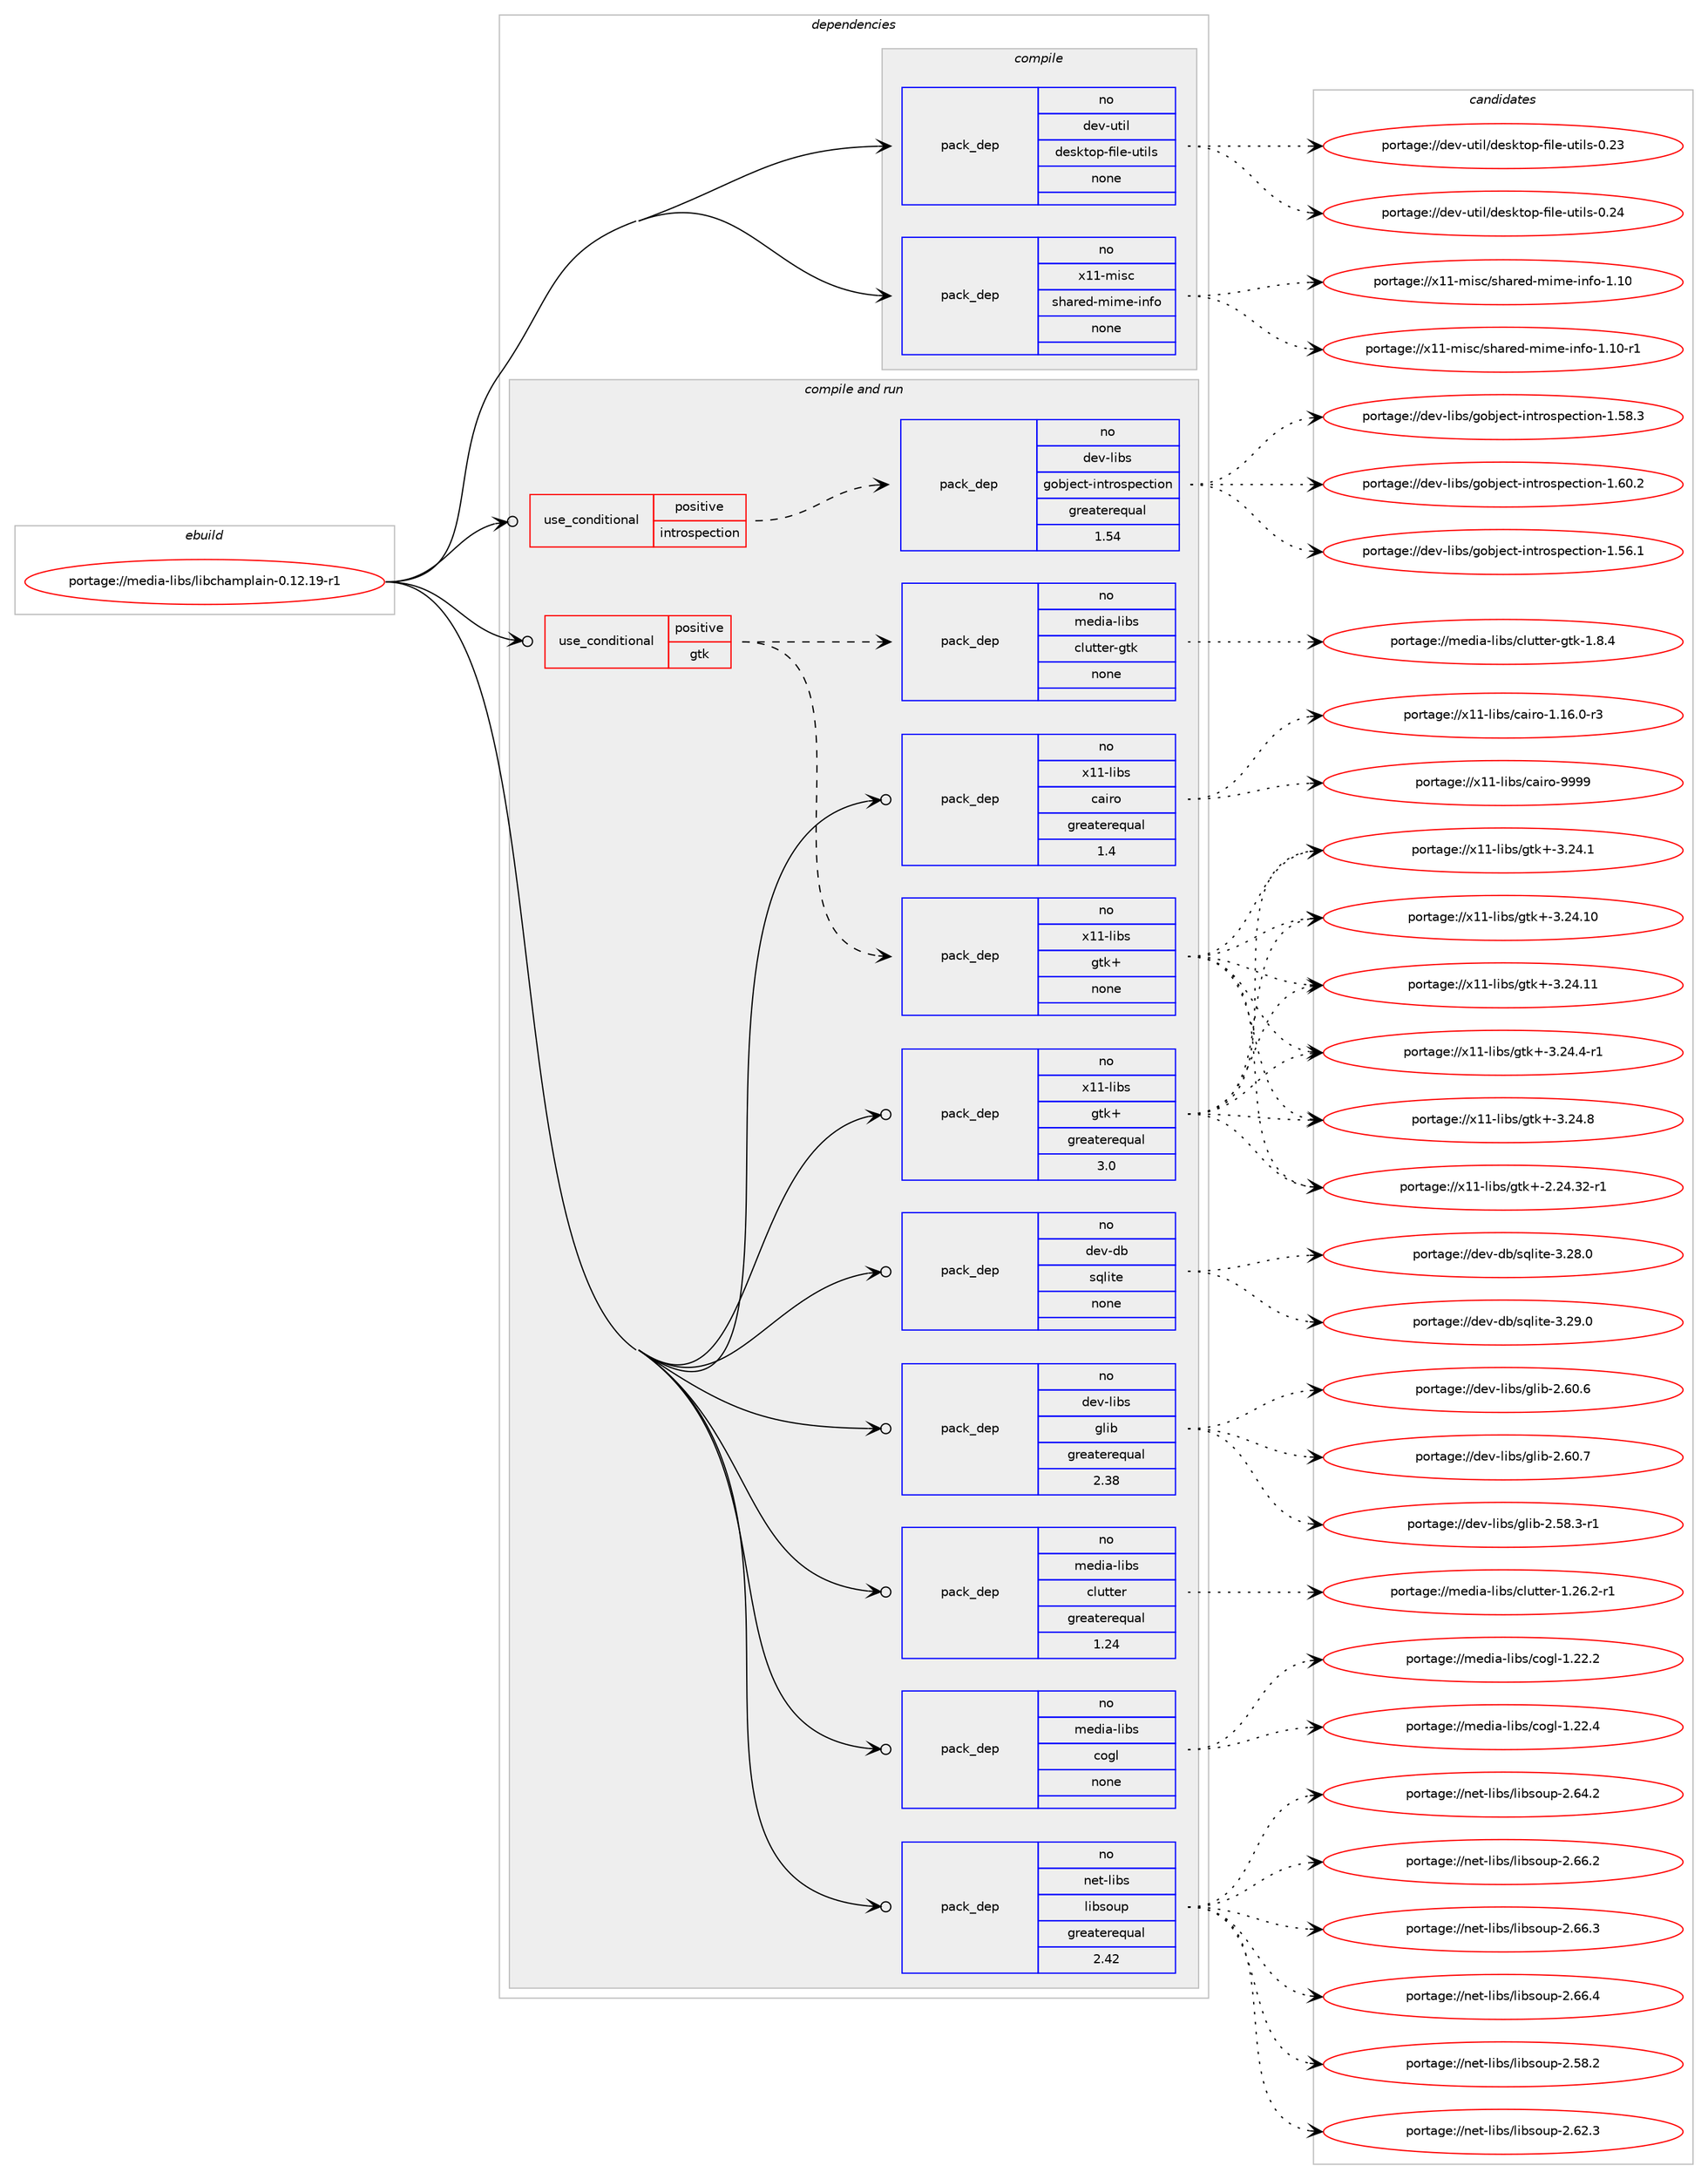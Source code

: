 digraph prolog {

# *************
# Graph options
# *************

newrank=true;
concentrate=true;
compound=true;
graph [rankdir=LR,fontname=Helvetica,fontsize=10,ranksep=1.5];#, ranksep=2.5, nodesep=0.2];
edge  [arrowhead=vee];
node  [fontname=Helvetica,fontsize=10];

# **********
# The ebuild
# **********

subgraph cluster_leftcol {
color=gray;
rank=same;
label=<<i>ebuild</i>>;
id [label="portage://media-libs/libchamplain-0.12.19-r1", color=red, width=4, href="../media-libs/libchamplain-0.12.19-r1.svg"];
}

# ****************
# The dependencies
# ****************

subgraph cluster_midcol {
color=gray;
label=<<i>dependencies</i>>;
subgraph cluster_compile {
fillcolor="#eeeeee";
style=filled;
label=<<i>compile</i>>;
subgraph pack235012 {
dependency320125 [label=<<TABLE BORDER="0" CELLBORDER="1" CELLSPACING="0" CELLPADDING="4" WIDTH="220"><TR><TD ROWSPAN="6" CELLPADDING="30">pack_dep</TD></TR><TR><TD WIDTH="110">no</TD></TR><TR><TD>dev-util</TD></TR><TR><TD>desktop-file-utils</TD></TR><TR><TD>none</TD></TR><TR><TD></TD></TR></TABLE>>, shape=none, color=blue];
}
id:e -> dependency320125:w [weight=20,style="solid",arrowhead="vee"];
subgraph pack235013 {
dependency320126 [label=<<TABLE BORDER="0" CELLBORDER="1" CELLSPACING="0" CELLPADDING="4" WIDTH="220"><TR><TD ROWSPAN="6" CELLPADDING="30">pack_dep</TD></TR><TR><TD WIDTH="110">no</TD></TR><TR><TD>x11-misc</TD></TR><TR><TD>shared-mime-info</TD></TR><TR><TD>none</TD></TR><TR><TD></TD></TR></TABLE>>, shape=none, color=blue];
}
id:e -> dependency320126:w [weight=20,style="solid",arrowhead="vee"];
}
subgraph cluster_compileandrun {
fillcolor="#eeeeee";
style=filled;
label=<<i>compile and run</i>>;
subgraph cond79933 {
dependency320127 [label=<<TABLE BORDER="0" CELLBORDER="1" CELLSPACING="0" CELLPADDING="4"><TR><TD ROWSPAN="3" CELLPADDING="10">use_conditional</TD></TR><TR><TD>positive</TD></TR><TR><TD>gtk</TD></TR></TABLE>>, shape=none, color=red];
subgraph pack235014 {
dependency320128 [label=<<TABLE BORDER="0" CELLBORDER="1" CELLSPACING="0" CELLPADDING="4" WIDTH="220"><TR><TD ROWSPAN="6" CELLPADDING="30">pack_dep</TD></TR><TR><TD WIDTH="110">no</TD></TR><TR><TD>x11-libs</TD></TR><TR><TD>gtk+</TD></TR><TR><TD>none</TD></TR><TR><TD></TD></TR></TABLE>>, shape=none, color=blue];
}
dependency320127:e -> dependency320128:w [weight=20,style="dashed",arrowhead="vee"];
subgraph pack235015 {
dependency320129 [label=<<TABLE BORDER="0" CELLBORDER="1" CELLSPACING="0" CELLPADDING="4" WIDTH="220"><TR><TD ROWSPAN="6" CELLPADDING="30">pack_dep</TD></TR><TR><TD WIDTH="110">no</TD></TR><TR><TD>media-libs</TD></TR><TR><TD>clutter-gtk</TD></TR><TR><TD>none</TD></TR><TR><TD></TD></TR></TABLE>>, shape=none, color=blue];
}
dependency320127:e -> dependency320129:w [weight=20,style="dashed",arrowhead="vee"];
}
id:e -> dependency320127:w [weight=20,style="solid",arrowhead="odotvee"];
subgraph cond79934 {
dependency320130 [label=<<TABLE BORDER="0" CELLBORDER="1" CELLSPACING="0" CELLPADDING="4"><TR><TD ROWSPAN="3" CELLPADDING="10">use_conditional</TD></TR><TR><TD>positive</TD></TR><TR><TD>introspection</TD></TR></TABLE>>, shape=none, color=red];
subgraph pack235016 {
dependency320131 [label=<<TABLE BORDER="0" CELLBORDER="1" CELLSPACING="0" CELLPADDING="4" WIDTH="220"><TR><TD ROWSPAN="6" CELLPADDING="30">pack_dep</TD></TR><TR><TD WIDTH="110">no</TD></TR><TR><TD>dev-libs</TD></TR><TR><TD>gobject-introspection</TD></TR><TR><TD>greaterequal</TD></TR><TR><TD>1.54</TD></TR></TABLE>>, shape=none, color=blue];
}
dependency320130:e -> dependency320131:w [weight=20,style="dashed",arrowhead="vee"];
}
id:e -> dependency320130:w [weight=20,style="solid",arrowhead="odotvee"];
subgraph pack235017 {
dependency320132 [label=<<TABLE BORDER="0" CELLBORDER="1" CELLSPACING="0" CELLPADDING="4" WIDTH="220"><TR><TD ROWSPAN="6" CELLPADDING="30">pack_dep</TD></TR><TR><TD WIDTH="110">no</TD></TR><TR><TD>dev-db</TD></TR><TR><TD>sqlite</TD></TR><TR><TD>none</TD></TR><TR><TD></TD></TR></TABLE>>, shape=none, color=blue];
}
id:e -> dependency320132:w [weight=20,style="solid",arrowhead="odotvee"];
subgraph pack235018 {
dependency320133 [label=<<TABLE BORDER="0" CELLBORDER="1" CELLSPACING="0" CELLPADDING="4" WIDTH="220"><TR><TD ROWSPAN="6" CELLPADDING="30">pack_dep</TD></TR><TR><TD WIDTH="110">no</TD></TR><TR><TD>dev-libs</TD></TR><TR><TD>glib</TD></TR><TR><TD>greaterequal</TD></TR><TR><TD>2.38</TD></TR></TABLE>>, shape=none, color=blue];
}
id:e -> dependency320133:w [weight=20,style="solid",arrowhead="odotvee"];
subgraph pack235019 {
dependency320134 [label=<<TABLE BORDER="0" CELLBORDER="1" CELLSPACING="0" CELLPADDING="4" WIDTH="220"><TR><TD ROWSPAN="6" CELLPADDING="30">pack_dep</TD></TR><TR><TD WIDTH="110">no</TD></TR><TR><TD>media-libs</TD></TR><TR><TD>clutter</TD></TR><TR><TD>greaterequal</TD></TR><TR><TD>1.24</TD></TR></TABLE>>, shape=none, color=blue];
}
id:e -> dependency320134:w [weight=20,style="solid",arrowhead="odotvee"];
subgraph pack235020 {
dependency320135 [label=<<TABLE BORDER="0" CELLBORDER="1" CELLSPACING="0" CELLPADDING="4" WIDTH="220"><TR><TD ROWSPAN="6" CELLPADDING="30">pack_dep</TD></TR><TR><TD WIDTH="110">no</TD></TR><TR><TD>media-libs</TD></TR><TR><TD>cogl</TD></TR><TR><TD>none</TD></TR><TR><TD></TD></TR></TABLE>>, shape=none, color=blue];
}
id:e -> dependency320135:w [weight=20,style="solid",arrowhead="odotvee"];
subgraph pack235021 {
dependency320136 [label=<<TABLE BORDER="0" CELLBORDER="1" CELLSPACING="0" CELLPADDING="4" WIDTH="220"><TR><TD ROWSPAN="6" CELLPADDING="30">pack_dep</TD></TR><TR><TD WIDTH="110">no</TD></TR><TR><TD>net-libs</TD></TR><TR><TD>libsoup</TD></TR><TR><TD>greaterequal</TD></TR><TR><TD>2.42</TD></TR></TABLE>>, shape=none, color=blue];
}
id:e -> dependency320136:w [weight=20,style="solid",arrowhead="odotvee"];
subgraph pack235022 {
dependency320137 [label=<<TABLE BORDER="0" CELLBORDER="1" CELLSPACING="0" CELLPADDING="4" WIDTH="220"><TR><TD ROWSPAN="6" CELLPADDING="30">pack_dep</TD></TR><TR><TD WIDTH="110">no</TD></TR><TR><TD>x11-libs</TD></TR><TR><TD>cairo</TD></TR><TR><TD>greaterequal</TD></TR><TR><TD>1.4</TD></TR></TABLE>>, shape=none, color=blue];
}
id:e -> dependency320137:w [weight=20,style="solid",arrowhead="odotvee"];
subgraph pack235023 {
dependency320138 [label=<<TABLE BORDER="0" CELLBORDER="1" CELLSPACING="0" CELLPADDING="4" WIDTH="220"><TR><TD ROWSPAN="6" CELLPADDING="30">pack_dep</TD></TR><TR><TD WIDTH="110">no</TD></TR><TR><TD>x11-libs</TD></TR><TR><TD>gtk+</TD></TR><TR><TD>greaterequal</TD></TR><TR><TD>3.0</TD></TR></TABLE>>, shape=none, color=blue];
}
id:e -> dependency320138:w [weight=20,style="solid",arrowhead="odotvee"];
}
subgraph cluster_run {
fillcolor="#eeeeee";
style=filled;
label=<<i>run</i>>;
}
}

# **************
# The candidates
# **************

subgraph cluster_choices {
rank=same;
color=gray;
label=<<i>candidates</i>>;

subgraph choice235012 {
color=black;
nodesep=1;
choiceportage100101118451171161051084710010111510711611111245102105108101451171161051081154548465051 [label="portage://dev-util/desktop-file-utils-0.23", color=red, width=4,href="../dev-util/desktop-file-utils-0.23.svg"];
choiceportage100101118451171161051084710010111510711611111245102105108101451171161051081154548465052 [label="portage://dev-util/desktop-file-utils-0.24", color=red, width=4,href="../dev-util/desktop-file-utils-0.24.svg"];
dependency320125:e -> choiceportage100101118451171161051084710010111510711611111245102105108101451171161051081154548465051:w [style=dotted,weight="100"];
dependency320125:e -> choiceportage100101118451171161051084710010111510711611111245102105108101451171161051081154548465052:w [style=dotted,weight="100"];
}
subgraph choice235013 {
color=black;
nodesep=1;
choiceportage12049494510910511599471151049711410110045109105109101451051101021114549464948 [label="portage://x11-misc/shared-mime-info-1.10", color=red, width=4,href="../x11-misc/shared-mime-info-1.10.svg"];
choiceportage120494945109105115994711510497114101100451091051091014510511010211145494649484511449 [label="portage://x11-misc/shared-mime-info-1.10-r1", color=red, width=4,href="../x11-misc/shared-mime-info-1.10-r1.svg"];
dependency320126:e -> choiceportage12049494510910511599471151049711410110045109105109101451051101021114549464948:w [style=dotted,weight="100"];
dependency320126:e -> choiceportage120494945109105115994711510497114101100451091051091014510511010211145494649484511449:w [style=dotted,weight="100"];
}
subgraph choice235014 {
color=black;
nodesep=1;
choiceportage12049494510810598115471031161074345504650524651504511449 [label="portage://x11-libs/gtk+-2.24.32-r1", color=red, width=4,href="../x11-libs/gtk+-2.24.32-r1.svg"];
choiceportage12049494510810598115471031161074345514650524649 [label="portage://x11-libs/gtk+-3.24.1", color=red, width=4,href="../x11-libs/gtk+-3.24.1.svg"];
choiceportage1204949451081059811547103116107434551465052464948 [label="portage://x11-libs/gtk+-3.24.10", color=red, width=4,href="../x11-libs/gtk+-3.24.10.svg"];
choiceportage1204949451081059811547103116107434551465052464949 [label="portage://x11-libs/gtk+-3.24.11", color=red, width=4,href="../x11-libs/gtk+-3.24.11.svg"];
choiceportage120494945108105981154710311610743455146505246524511449 [label="portage://x11-libs/gtk+-3.24.4-r1", color=red, width=4,href="../x11-libs/gtk+-3.24.4-r1.svg"];
choiceportage12049494510810598115471031161074345514650524656 [label="portage://x11-libs/gtk+-3.24.8", color=red, width=4,href="../x11-libs/gtk+-3.24.8.svg"];
dependency320128:e -> choiceportage12049494510810598115471031161074345504650524651504511449:w [style=dotted,weight="100"];
dependency320128:e -> choiceportage12049494510810598115471031161074345514650524649:w [style=dotted,weight="100"];
dependency320128:e -> choiceportage1204949451081059811547103116107434551465052464948:w [style=dotted,weight="100"];
dependency320128:e -> choiceportage1204949451081059811547103116107434551465052464949:w [style=dotted,weight="100"];
dependency320128:e -> choiceportage120494945108105981154710311610743455146505246524511449:w [style=dotted,weight="100"];
dependency320128:e -> choiceportage12049494510810598115471031161074345514650524656:w [style=dotted,weight="100"];
}
subgraph choice235015 {
color=black;
nodesep=1;
choiceportage109101100105974510810598115479910811711611610111445103116107454946564652 [label="portage://media-libs/clutter-gtk-1.8.4", color=red, width=4,href="../media-libs/clutter-gtk-1.8.4.svg"];
dependency320129:e -> choiceportage109101100105974510810598115479910811711611610111445103116107454946564652:w [style=dotted,weight="100"];
}
subgraph choice235016 {
color=black;
nodesep=1;
choiceportage1001011184510810598115471031119810610199116451051101161141111151121019911610511111045494653544649 [label="portage://dev-libs/gobject-introspection-1.56.1", color=red, width=4,href="../dev-libs/gobject-introspection-1.56.1.svg"];
choiceportage1001011184510810598115471031119810610199116451051101161141111151121019911610511111045494653564651 [label="portage://dev-libs/gobject-introspection-1.58.3", color=red, width=4,href="../dev-libs/gobject-introspection-1.58.3.svg"];
choiceportage1001011184510810598115471031119810610199116451051101161141111151121019911610511111045494654484650 [label="portage://dev-libs/gobject-introspection-1.60.2", color=red, width=4,href="../dev-libs/gobject-introspection-1.60.2.svg"];
dependency320131:e -> choiceportage1001011184510810598115471031119810610199116451051101161141111151121019911610511111045494653544649:w [style=dotted,weight="100"];
dependency320131:e -> choiceportage1001011184510810598115471031119810610199116451051101161141111151121019911610511111045494653564651:w [style=dotted,weight="100"];
dependency320131:e -> choiceportage1001011184510810598115471031119810610199116451051101161141111151121019911610511111045494654484650:w [style=dotted,weight="100"];
}
subgraph choice235017 {
color=black;
nodesep=1;
choiceportage10010111845100984711511310810511610145514650564648 [label="portage://dev-db/sqlite-3.28.0", color=red, width=4,href="../dev-db/sqlite-3.28.0.svg"];
choiceportage10010111845100984711511310810511610145514650574648 [label="portage://dev-db/sqlite-3.29.0", color=red, width=4,href="../dev-db/sqlite-3.29.0.svg"];
dependency320132:e -> choiceportage10010111845100984711511310810511610145514650564648:w [style=dotted,weight="100"];
dependency320132:e -> choiceportage10010111845100984711511310810511610145514650574648:w [style=dotted,weight="100"];
}
subgraph choice235018 {
color=black;
nodesep=1;
choiceportage10010111845108105981154710310810598455046535646514511449 [label="portage://dev-libs/glib-2.58.3-r1", color=red, width=4,href="../dev-libs/glib-2.58.3-r1.svg"];
choiceportage1001011184510810598115471031081059845504654484654 [label="portage://dev-libs/glib-2.60.6", color=red, width=4,href="../dev-libs/glib-2.60.6.svg"];
choiceportage1001011184510810598115471031081059845504654484655 [label="portage://dev-libs/glib-2.60.7", color=red, width=4,href="../dev-libs/glib-2.60.7.svg"];
dependency320133:e -> choiceportage10010111845108105981154710310810598455046535646514511449:w [style=dotted,weight="100"];
dependency320133:e -> choiceportage1001011184510810598115471031081059845504654484654:w [style=dotted,weight="100"];
dependency320133:e -> choiceportage1001011184510810598115471031081059845504654484655:w [style=dotted,weight="100"];
}
subgraph choice235019 {
color=black;
nodesep=1;
choiceportage1091011001059745108105981154799108117116116101114454946505446504511449 [label="portage://media-libs/clutter-1.26.2-r1", color=red, width=4,href="../media-libs/clutter-1.26.2-r1.svg"];
dependency320134:e -> choiceportage1091011001059745108105981154799108117116116101114454946505446504511449:w [style=dotted,weight="100"];
}
subgraph choice235020 {
color=black;
nodesep=1;
choiceportage109101100105974510810598115479911110310845494650504650 [label="portage://media-libs/cogl-1.22.2", color=red, width=4,href="../media-libs/cogl-1.22.2.svg"];
choiceportage109101100105974510810598115479911110310845494650504652 [label="portage://media-libs/cogl-1.22.4", color=red, width=4,href="../media-libs/cogl-1.22.4.svg"];
dependency320135:e -> choiceportage109101100105974510810598115479911110310845494650504650:w [style=dotted,weight="100"];
dependency320135:e -> choiceportage109101100105974510810598115479911110310845494650504652:w [style=dotted,weight="100"];
}
subgraph choice235021 {
color=black;
nodesep=1;
choiceportage1101011164510810598115471081059811511111711245504653564650 [label="portage://net-libs/libsoup-2.58.2", color=red, width=4,href="../net-libs/libsoup-2.58.2.svg"];
choiceportage1101011164510810598115471081059811511111711245504654504651 [label="portage://net-libs/libsoup-2.62.3", color=red, width=4,href="../net-libs/libsoup-2.62.3.svg"];
choiceportage1101011164510810598115471081059811511111711245504654524650 [label="portage://net-libs/libsoup-2.64.2", color=red, width=4,href="../net-libs/libsoup-2.64.2.svg"];
choiceportage1101011164510810598115471081059811511111711245504654544650 [label="portage://net-libs/libsoup-2.66.2", color=red, width=4,href="../net-libs/libsoup-2.66.2.svg"];
choiceportage1101011164510810598115471081059811511111711245504654544651 [label="portage://net-libs/libsoup-2.66.3", color=red, width=4,href="../net-libs/libsoup-2.66.3.svg"];
choiceportage1101011164510810598115471081059811511111711245504654544652 [label="portage://net-libs/libsoup-2.66.4", color=red, width=4,href="../net-libs/libsoup-2.66.4.svg"];
dependency320136:e -> choiceportage1101011164510810598115471081059811511111711245504653564650:w [style=dotted,weight="100"];
dependency320136:e -> choiceportage1101011164510810598115471081059811511111711245504654504651:w [style=dotted,weight="100"];
dependency320136:e -> choiceportage1101011164510810598115471081059811511111711245504654524650:w [style=dotted,weight="100"];
dependency320136:e -> choiceportage1101011164510810598115471081059811511111711245504654544650:w [style=dotted,weight="100"];
dependency320136:e -> choiceportage1101011164510810598115471081059811511111711245504654544651:w [style=dotted,weight="100"];
dependency320136:e -> choiceportage1101011164510810598115471081059811511111711245504654544652:w [style=dotted,weight="100"];
}
subgraph choice235022 {
color=black;
nodesep=1;
choiceportage12049494510810598115479997105114111454946495446484511451 [label="portage://x11-libs/cairo-1.16.0-r3", color=red, width=4,href="../x11-libs/cairo-1.16.0-r3.svg"];
choiceportage120494945108105981154799971051141114557575757 [label="portage://x11-libs/cairo-9999", color=red, width=4,href="../x11-libs/cairo-9999.svg"];
dependency320137:e -> choiceportage12049494510810598115479997105114111454946495446484511451:w [style=dotted,weight="100"];
dependency320137:e -> choiceportage120494945108105981154799971051141114557575757:w [style=dotted,weight="100"];
}
subgraph choice235023 {
color=black;
nodesep=1;
choiceportage12049494510810598115471031161074345504650524651504511449 [label="portage://x11-libs/gtk+-2.24.32-r1", color=red, width=4,href="../x11-libs/gtk+-2.24.32-r1.svg"];
choiceportage12049494510810598115471031161074345514650524649 [label="portage://x11-libs/gtk+-3.24.1", color=red, width=4,href="../x11-libs/gtk+-3.24.1.svg"];
choiceportage1204949451081059811547103116107434551465052464948 [label="portage://x11-libs/gtk+-3.24.10", color=red, width=4,href="../x11-libs/gtk+-3.24.10.svg"];
choiceportage1204949451081059811547103116107434551465052464949 [label="portage://x11-libs/gtk+-3.24.11", color=red, width=4,href="../x11-libs/gtk+-3.24.11.svg"];
choiceportage120494945108105981154710311610743455146505246524511449 [label="portage://x11-libs/gtk+-3.24.4-r1", color=red, width=4,href="../x11-libs/gtk+-3.24.4-r1.svg"];
choiceportage12049494510810598115471031161074345514650524656 [label="portage://x11-libs/gtk+-3.24.8", color=red, width=4,href="../x11-libs/gtk+-3.24.8.svg"];
dependency320138:e -> choiceportage12049494510810598115471031161074345504650524651504511449:w [style=dotted,weight="100"];
dependency320138:e -> choiceportage12049494510810598115471031161074345514650524649:w [style=dotted,weight="100"];
dependency320138:e -> choiceportage1204949451081059811547103116107434551465052464948:w [style=dotted,weight="100"];
dependency320138:e -> choiceportage1204949451081059811547103116107434551465052464949:w [style=dotted,weight="100"];
dependency320138:e -> choiceportage120494945108105981154710311610743455146505246524511449:w [style=dotted,weight="100"];
dependency320138:e -> choiceportage12049494510810598115471031161074345514650524656:w [style=dotted,weight="100"];
}
}

}
